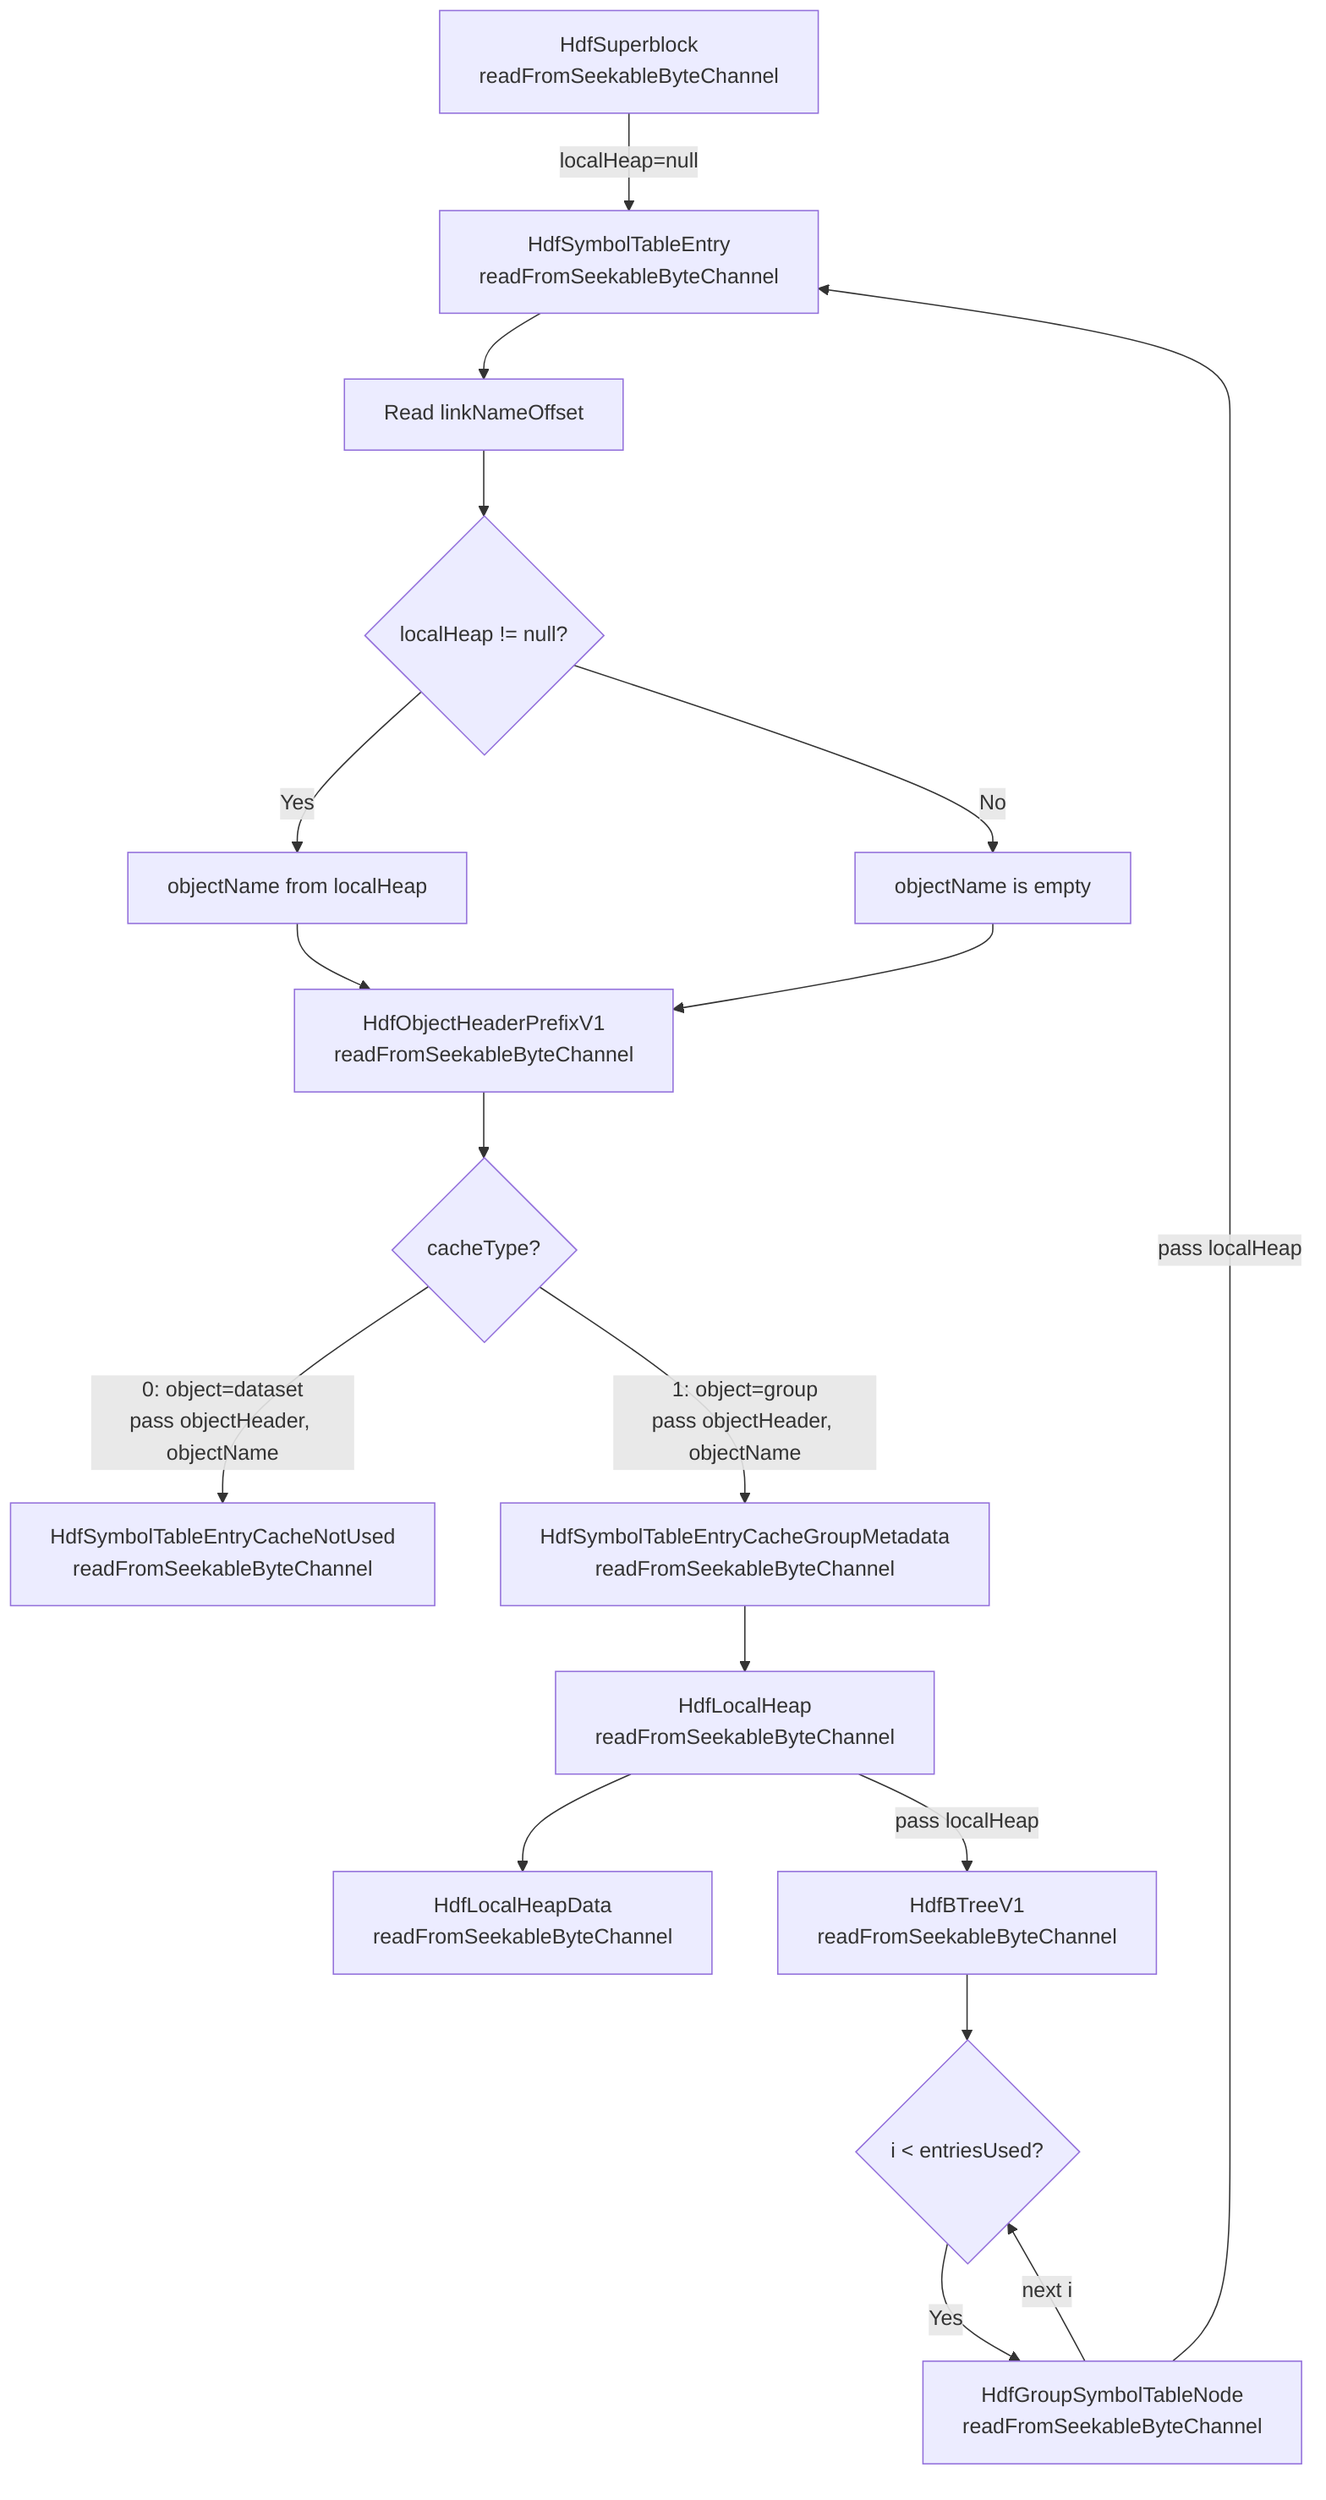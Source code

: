 graph TD
    A[HdfSuperblock<br>readFromSeekableByteChannel] -->|localHeap=null| B[HdfSymbolTableEntry<br>readFromSeekableByteChannel]
    B --> P[Read linkNameOffset]
    P --> K{localHeap != null?}
    K -->|Yes| L[objectName from localHeap]
    K -->|No| M[objectName is empty]
    L --> C[HdfObjectHeaderPrefixV1<br>readFromSeekableByteChannel]
    M --> C
    C --> J{cacheType?}
    J -->|0: object=dataset<br>pass objectHeader, objectName| D[HdfSymbolTableEntryCacheNotUsed<br>readFromSeekableByteChannel]
    J -->|1: object=group<br>pass objectHeader, objectName| E[HdfSymbolTableEntryCacheGroupMetadata<br>readFromSeekableByteChannel]
    E --> F[HdfLocalHeap<br>readFromSeekableByteChannel]
    F --> H[HdfLocalHeapData<br>readFromSeekableByteChannel]
    F -->|pass localHeap| G[HdfBTreeV1<br>readFromSeekableByteChannel]
    G --> N{i < entriesUsed?}
    N -->|Yes| I[HdfGroupSymbolTableNode<br>readFromSeekableByteChannel]
    I -->|next i| N
    I -->|pass localHeap| B